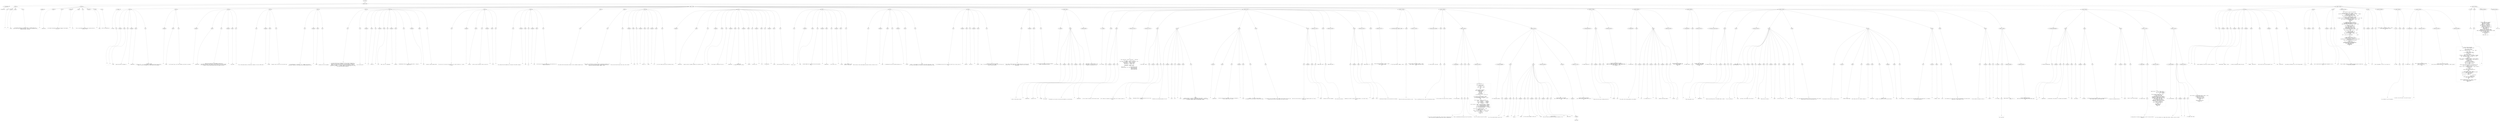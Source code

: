digraph lpegNode {

node [fontname=Helvetica]
edge [style=dashed]

doc_0 [label="doc - 646"]


doc_0 -> { section_1}
{rank=same; section_1}

section_1 [label="section: 1-591"]


// END RANK doc_0

section_1 -> { header_2 prose_3 prose_4 section_5 section_6 section_7}
{rank=same; header_2 prose_3 prose_4 section_5 section_6 section_7}

header_2 [label="1 : Modeselektor"]

prose_3 [label="prose"]

prose_4 [label="prose"]

section_5 [label="section: 12-359"]

section_6 [label="section: 424-513"]

section_7 [label="section: 592-646"]


// END RANK section_1

header_2 -> leaf_8
leaf_8  [color=Gray,shape=rectangle,fontname=Inconsolata,label="* Modeselektor"]
// END RANK header_2

prose_3 -> { raw_9 prespace_10 literal_11 raw_12}
{rank=same; raw_9 prespace_10 literal_11 raw_12}

raw_9 [label="raw"]

prespace_10 [label="prespace"]

literal_11 [label="literal"]

raw_12 [label="raw"]


// END RANK prose_3

raw_9 -> leaf_13
leaf_13  [color=Gray,shape=rectangle,fontname=Inconsolata,label=""]
// END RANK raw_9

prespace_10 -> leaf_14
leaf_14  [color=Gray,shape=rectangle,fontname=Inconsolata,label=""]
// END RANK prespace_10

literal_11 -> leaf_15
leaf_15  [color=Gray,shape=rectangle,fontname=Inconsolata,label="femto"]
// END RANK literal_11

raw_12 -> leaf_16
leaf_16  [color=Gray,shape=rectangle,fontname=Inconsolata,label=" will hold all state for an terminal session, including setup of io,
the main event loop, teardown and exuent.  Soon, we will encapsulate that,
making the library re-entrant.
"]
// END RANK raw_12

prose_4 -> { prespace_17 literal_18 raw_19 prespace_20 literal_21 raw_22 prespace_23 literal_24 raw_25}
{rank=same; prespace_17 literal_18 raw_19 prespace_20 literal_21 raw_22 prespace_23 literal_24 raw_25}

prespace_17 [label="prespace"]

literal_18 [label="literal"]

raw_19 [label="raw"]

prespace_20 [label="prespace"]

literal_21 [label="literal"]

raw_22 [label="raw"]

prespace_23 [label="prespace"]

literal_24 [label="literal"]

raw_25 [label="raw"]


// END RANK prose_4

prespace_17 -> leaf_26
leaf_26  [color=Gray,shape=rectangle,fontname=Inconsolata,label=""]
// END RANK prespace_17

literal_18 -> leaf_27
leaf_27  [color=Gray,shape=rectangle,fontname=Inconsolata,label="modeselektor"]
// END RANK literal_18

raw_19 -> leaf_28
leaf_28  [color=Gray,shape=rectangle,fontname=Inconsolata,label=" is the modal interpreter for the repl language, which becomes
the core of"]
// END RANK raw_19

prespace_20 -> leaf_29
leaf_29  [color=Gray,shape=rectangle,fontname=Inconsolata,label=" "]
// END RANK prespace_20

literal_21 -> leaf_30
leaf_30  [color=Gray,shape=rectangle,fontname=Inconsolata,label="ed"]
// END RANK literal_21

raw_22 -> leaf_31
leaf_31  [color=Gray,shape=rectangle,fontname=Inconsolata,label=".  This is a glorified lookup table with a state switch and
a pointer to the"]
// END RANK raw_22

prespace_23 -> leaf_32
leaf_32  [color=Gray,shape=rectangle,fontname=Inconsolata,label=" "]
// END RANK prespace_23

literal_24 -> leaf_33
leaf_33  [color=Gray,shape=rectangle,fontname=Inconsolata,label="femto"]
// END RANK literal_24

raw_25 -> leaf_34
leaf_34  [color=Gray,shape=rectangle,fontname=Inconsolata,label="cell we're operating on.

"]
// END RANK raw_25

section_5 -> { header_35 prose_36 prose_37 prose_38 prose_39 prose_40 prose_41 prose_42 prose_43 prose_44 prose_45 prose_46 prose_47 prose_48 prose_49 prose_50 prose_51 prose_52 section_53 section_54 section_55 section_56 section_57 section_58 section_59 section_60 section_61}
{rank=same; header_35 prose_36 prose_37 prose_38 prose_39 prose_40 prose_41 prose_42 prose_43 prose_44 prose_45 prose_46 prose_47 prose_48 prose_49 prose_50 prose_51 prose_52 section_53 section_54 section_55 section_56 section_57 section_58 section_59 section_60 section_61}

header_35 [label="2 : Design"]

prose_36 [label="prose"]

prose_37 [label="prose"]

prose_38 [label="prose"]

prose_39 [label="prose"]

prose_40 [label="prose"]

prose_41 [label="prose"]

prose_42 [label="prose"]

prose_43 [label="prose"]

prose_44 [label="prose"]

prose_45 [label="prose"]

prose_46 [label="prose"]

prose_47 [label="prose"]

prose_48 [label="prose"]

prose_49 [label="prose"]

prose_50 [label="prose"]

prose_51 [label="prose"]

prose_52 [label="prose"]

section_53 [label="section: 84-95"]

section_54 [label="section: 96-173"]

section_55 [label="section: 174-184"]

section_56 [label="section: 185-253"]

section_57 [label="section: 277-289"]

section_58 [label="section: 290-304"]

section_59 [label="section: 305-313"]

section_60 [label="section: 314-343"]

section_61 [label="section: 360-403"]


// END RANK section_5

header_35 -> leaf_62
leaf_62  [color=Gray,shape=rectangle,fontname=Inconsolata,label="** Design"]
// END RANK header_35

prose_36 -> { raw_63 prespace_64 literal_65 raw_66 prespace_67 literal_68 raw_69}
{rank=same; raw_63 prespace_64 literal_65 raw_66 prespace_67 literal_68 raw_69}

raw_63 [label="raw"]

prespace_64 [label="prespace"]

literal_65 [label="literal"]

raw_66 [label="raw"]

prespace_67 [label="prespace"]

literal_68 [label="literal"]

raw_69 [label="raw"]


// END RANK prose_36

raw_63 -> leaf_70
leaf_70  [color=Gray,shape=rectangle,fontname=Inconsolata,label="

 "]
// END RANK raw_63

prespace_64 -> leaf_71
leaf_71  [color=Gray,shape=rectangle,fontname=Inconsolata,label=" "]
// END RANK prespace_64

literal_65 -> leaf_72
leaf_72  [color=Gray,shape=rectangle,fontname=Inconsolata,label="femto"]
// END RANK literal_65

raw_66 -> leaf_73
leaf_73  [color=Gray,shape=rectangle,fontname=Inconsolata,label=" passes keystrokes as messages to"]
// END RANK raw_66

prespace_67 -> leaf_74
leaf_74  [color=Gray,shape=rectangle,fontname=Inconsolata,label=" "]
// END RANK prespace_67

literal_68 -> leaf_75
leaf_75  [color=Gray,shape=rectangle,fontname=Inconsolata,label="modeselektor"]
// END RANK literal_68

raw_69 -> leaf_76
leaf_76  [color=Gray,shape=rectangle,fontname=Inconsolata,label=".  It does no writes
to stdout at all.  It is smart enough to categorize and parse various device
reports, but has no knowledge of why those reports were requested.
"]
// END RANK raw_69

prose_37 -> { prespace_77 literal_78 raw_79}
{rank=same; prespace_77 literal_78 raw_79}

prespace_77 [label="prespace"]

literal_78 [label="literal"]

raw_79 [label="raw"]


// END RANK prose_37

prespace_77 -> leaf_80
leaf_80  [color=Gray,shape=rectangle,fontname=Inconsolata,label=""]
// END RANK prespace_77

literal_78 -> leaf_81
leaf_81  [color=Gray,shape=rectangle,fontname=Inconsolata,label="femto"]
// END RANK literal_78

raw_79 -> leaf_82
leaf_82  [color=Gray,shape=rectangle,fontname=Inconsolata,label=" runs the event loop, so all other members are pulled in as modules.
"]
// END RANK raw_79

prose_38 -> { prespace_83 literal_84 raw_85 prespace_86 literal_87 raw_88}
{rank=same; prespace_83 literal_84 raw_85 prespace_86 literal_87 raw_88}

prespace_83 [label="prespace"]

literal_84 [label="literal"]

raw_85 [label="raw"]

prespace_86 [label="prespace"]

literal_87 [label="literal"]

raw_88 [label="raw"]


// END RANK prose_38

prespace_83 -> leaf_89
leaf_89  [color=Gray,shape=rectangle,fontname=Inconsolata,label=""]
// END RANK prespace_83

literal_84 -> leaf_90
leaf_90  [color=Gray,shape=rectangle,fontname=Inconsolata,label="modeselektor"]
// END RANK literal_84

raw_85 -> leaf_91
leaf_91  [color=Gray,shape=rectangle,fontname=Inconsolata,label=" takes care of system-level housekeeping: opening files
and sockets, keeping command history, fuzzy completion, and has its own eval
loop off the main track.  For evaluating lines, it will call a small executor,
so that in a little while we can put the user program in its own"]
// END RANK raw_85

prespace_86 -> leaf_92
leaf_92  [color=Gray,shape=rectangle,fontname=Inconsolata,label=" "]
// END RANK prespace_86

literal_87 -> leaf_93
leaf_93  [color=Gray,shape=rectangle,fontname=Inconsolata,label="LuaL_state"]
// END RANK literal_87

raw_88 -> leaf_94
leaf_94  [color=Gray,shape=rectangle,fontname=Inconsolata,label=".
"]
// END RANK raw_88

prose_39 -> { raw_95 prespace_96 literal_97 raw_98}
{rank=same; raw_95 prespace_96 literal_97 raw_98}

raw_95 [label="raw"]

prespace_96 [label="prespace"]

literal_97 [label="literal"]

raw_98 [label="raw"]


// END RANK prose_39

raw_95 -> leaf_99
leaf_99  [color=Gray,shape=rectangle,fontname=Inconsolata,label="
This is both good practice, and absolutely necessary if we are to REPL other"]
// END RANK raw_95

prespace_96 -> leaf_100
leaf_100  [color=Gray,shape=rectangle,fontname=Inconsolata,label=""]
// END RANK prespace_96

literal_97 -> leaf_101
leaf_101  [color=Gray,shape=rectangle,fontname=Inconsolata,label="bridge"]
// END RANK literal_97

raw_98 -> leaf_102
leaf_102  [color=Gray,shape=rectangle,fontname=Inconsolata,label=" programs, each of which has its own event loop.
"]
// END RANK raw_98

prose_40 -> { raw_103 prespace_104 literal_105 raw_106}
{rank=same; raw_103 prespace_104 literal_105 raw_106}

raw_103 [label="raw"]

prespace_104 [label="prespace"]

literal_105 [label="literal"]

raw_106 [label="raw"]


// END RANK prose_40

raw_103 -> leaf_107
leaf_107  [color=Gray,shape=rectangle,fontname=Inconsolata,label="
The implementation is essentially a VM.  Category and value are
successively looked up in jump tables and the method applied with the"]
// END RANK raw_103

prespace_104 -> leaf_108
leaf_108  [color=Gray,shape=rectangle,fontname=Inconsolata,label=" "]
// END RANK prespace_104

literal_105 -> leaf_109
leaf_109  [color=Gray,shape=rectangle,fontname=Inconsolata,label="modeS"]
// END RANK literal_105

raw_106 -> leaf_110
leaf_110  [color=Gray,shape=rectangle,fontname=Inconsolata,label="
instance as the first argument.
"]
// END RANK raw_106

prose_41 -> { raw_111}
{rank=same; raw_111}

raw_111 [label="raw"]


// END RANK prose_41

raw_111 -> leaf_112
leaf_112  [color=Gray,shape=rectangle,fontname=Inconsolata,label="
The state machine has to represent two sorts of state: the mode we're
operating in, and a buffer of commands.  Our mode engine is modeled after
emacs: rather than have some kind of flag that can be set to \"insert\",
\"navigate\", \"command\", or \"visual\", these will be modeled as swiching the
pointer to jump tables.  If a command needs to know which mode it's in, this
can be done with pointer comparison.
"]
// END RANK raw_111

prose_42 -> { raw_113 prespace_114 literal_115 raw_116 prespace_117 literal_118 raw_119 prespace_120 literal_121 raw_122 prespace_123 literal_124 raw_125}
{rank=same; raw_113 prespace_114 literal_115 raw_116 prespace_117 literal_118 raw_119 prespace_120 literal_121 raw_122 prespace_123 literal_124 raw_125}

raw_113 [label="raw"]

prespace_114 [label="prespace"]

literal_115 [label="literal"]

raw_116 [label="raw"]

prespace_117 [label="prespace"]

literal_118 [label="literal"]

raw_119 [label="raw"]

prespace_120 [label="prespace"]

literal_121 [label="literal"]

raw_122 [label="raw"]

prespace_123 [label="prespace"]

literal_124 [label="literal"]

raw_125 [label="raw"]


// END RANK prose_42

raw_113 -> leaf_126
leaf_126  [color=Gray,shape=rectangle,fontname=Inconsolata,label="
We're starting with"]
// END RANK raw_113

prespace_114 -> leaf_127
leaf_127  [color=Gray,shape=rectangle,fontname=Inconsolata,label=" "]
// END RANK prespace_114

literal_115 -> leaf_128
leaf_128  [color=Gray,shape=rectangle,fontname=Inconsolata,label="vi"]
// END RANK literal_115

raw_116 -> leaf_129
leaf_129  [color=Gray,shape=rectangle,fontname=Inconsolata,label=" mode and"]
// END RANK raw_116

prespace_117 -> leaf_130
leaf_130  [color=Gray,shape=rectangle,fontname=Inconsolata,label=" "]
// END RANK prespace_117

literal_118 -> leaf_131
leaf_131  [color=Gray,shape=rectangle,fontname=Inconsolata,label="nerf"]
// END RANK literal_118

raw_119 -> leaf_132
leaf_132  [color=Gray,shape=rectangle,fontname=Inconsolata,label=" mode, which is a lightweight"]
// END RANK raw_119

prespace_120 -> leaf_133
leaf_133  [color=Gray,shape=rectangle,fontname=Inconsolata,label=""]
// END RANK prespace_120

literal_121 -> leaf_134
leaf_134  [color=Gray,shape=rectangle,fontname=Inconsolata,label="readline"]
// END RANK literal_121

raw_122 -> leaf_135
leaf_135  [color=Gray,shape=rectangle,fontname=Inconsolata,label=" implementation that won't use the command buffer.  Issuing a
command like"]
// END RANK raw_122

prespace_123 -> leaf_136
leaf_136  [color=Gray,shape=rectangle,fontname=Inconsolata,label=" "]
// END RANK prespace_123

literal_124 -> leaf_137
leaf_137  [color=Gray,shape=rectangle,fontname=Inconsolata,label="d3w"]
// END RANK literal_124

raw_125 -> leaf_138
leaf_138  [color=Gray,shape=rectangle,fontname=Inconsolata,label=" requires a simple command buffer.
"]
// END RANK raw_125

prose_43 -> { raw_139 prespace_140 literal_141 raw_142 prespace_143 literal_144 raw_145}
{rank=same; raw_139 prespace_140 literal_141 raw_142 prespace_143 literal_144 raw_145}

raw_139 [label="raw"]

prespace_140 [label="prespace"]

literal_141 [label="literal"]

raw_142 [label="raw"]

prespace_143 [label="prespace"]

literal_144 [label="literal"]

raw_145 [label="raw"]


// END RANK prose_43

raw_139 -> leaf_146
leaf_146  [color=Gray,shape=rectangle,fontname=Inconsolata,label="
The syntax can't be tied to the semantics in any tighly-coupled way. I intend
to support"]
// END RANK raw_139

prespace_140 -> leaf_147
leaf_147  [color=Gray,shape=rectangle,fontname=Inconsolata,label=" "]
// END RANK prespace_140

literal_141 -> leaf_148
leaf_148  [color=Gray,shape=rectangle,fontname=Inconsolata,label="kakoune"]
// END RANK literal_141

raw_142 -> leaf_149
leaf_149  [color=Gray,shape=rectangle,fontname=Inconsolata,label=" syntax as soon as possible; there you would say"]
// END RANK raw_142

prespace_143 -> leaf_150
leaf_150  [color=Gray,shape=rectangle,fontname=Inconsolata,label=" "]
// END RANK prespace_143

literal_144 -> leaf_151
leaf_151  [color=Gray,shape=rectangle,fontname=Inconsolata,label="w3d"]
// END RANK literal_144

raw_145 -> leaf_152
leaf_152  [color=Gray,shape=rectangle,fontname=Inconsolata,label=".
"]
// END RANK raw_145

prose_44 -> { raw_153 prespace_154 literal_155 raw_156 prespace_157 literal_158 raw_159}
{rank=same; raw_153 prespace_154 literal_155 raw_156 prespace_157 literal_158 raw_159}

raw_153 [label="raw"]

prespace_154 [label="prespace"]

literal_155 [label="literal"]

raw_156 [label="raw"]

prespace_157 [label="prespace"]

literal_158 [label="literal"]

raw_159 [label="raw"]


// END RANK prose_44

raw_153 -> leaf_160
leaf_160  [color=Gray,shape=rectangle,fontname=Inconsolata,label="
This implies that the commands can't be aware of the buffer; because"]
// END RANK raw_153

prespace_154 -> leaf_161
leaf_161  [color=Gray,shape=rectangle,fontname=Inconsolata,label=" "]
// END RANK prespace_154

literal_155 -> leaf_162
leaf_162  [color=Gray,shape=rectangle,fontname=Inconsolata,label="d3w"]
// END RANK literal_155

raw_156 -> leaf_163
leaf_163  [color=Gray,shape=rectangle,fontname=Inconsolata,label="
and"]
// END RANK raw_156

prespace_157 -> leaf_164
leaf_164  [color=Gray,shape=rectangle,fontname=Inconsolata,label=" "]
// END RANK prespace_157

literal_158 -> leaf_165
leaf_165  [color=Gray,shape=rectangle,fontname=Inconsolata,label="w3d"]
// END RANK literal_158

raw_159 -> leaf_166
leaf_166  [color=Gray,shape=rectangle,fontname=Inconsolata,label=" are two ways of saying the same thing, they should end in an
identical method call.
"]
// END RANK raw_159

prose_45 -> { raw_167}
{rank=same; raw_167}

raw_167 [label="raw"]


// END RANK prose_45

raw_167 -> leaf_168
leaf_168  [color=Gray,shape=rectangle,fontname=Inconsolata,label="
This means when the time comes we handle it with a secondary dispatch layer.
"]
// END RANK raw_167

prose_46 -> { raw_169}
{rank=same; raw_169}

raw_169 [label="raw"]


// END RANK prose_46

raw_169 -> leaf_170
leaf_170  [color=Gray,shape=rectangle,fontname=Inconsolata,label="
There really are effectively arbitrary levels of indirection possible in an
editor.  This is why we must be absolutely consistent about everything
receiving the same tuple (modeS, category, value).
"]
// END RANK raw_169

prose_47 -> { raw_171 prespace_172 literal_173 raw_174 prespace_175 literal_176 raw_177 prespace_178 literal_179 raw_180}
{rank=same; raw_171 prespace_172 literal_173 raw_174 prespace_175 literal_176 raw_177 prespace_178 literal_179 raw_180}

raw_171 [label="raw"]

prespace_172 [label="prespace"]

literal_173 [label="literal"]

raw_174 [label="raw"]

prespace_175 [label="prespace"]

literal_176 [label="literal"]

raw_177 [label="raw"]

prespace_178 [label="prespace"]

literal_179 [label="literal"]

raw_180 [label="raw"]


// END RANK prose_47

raw_171 -> leaf_181
leaf_181  [color=Gray,shape=rectangle,fontname=Inconsolata,label="
They must also have the same return type, with is either"]
// END RANK raw_171

prespace_172 -> leaf_182
leaf_182  [color=Gray,shape=rectangle,fontname=Inconsolata,label=" "]
// END RANK prespace_172

literal_173 -> leaf_183
leaf_183  [color=Gray,shape=rectangle,fontname=Inconsolata,label="true"]
// END RANK literal_173

raw_174 -> leaf_184
leaf_184  [color=Gray,shape=rectangle,fontname=Inconsolata,label=" or"]
// END RANK raw_174

prespace_175 -> leaf_185
leaf_185  [color=Gray,shape=rectangle,fontname=Inconsolata,label=""]
// END RANK prespace_175

literal_176 -> leaf_186
leaf_186  [color=Gray,shape=rectangle,fontname=Inconsolata,label="false, err"]
// END RANK literal_176

raw_177 -> leaf_187
leaf_187  [color=Gray,shape=rectangle,fontname=Inconsolata,label="  where"]
// END RANK raw_177

prespace_178 -> leaf_188
leaf_188  [color=Gray,shape=rectangle,fontname=Inconsolata,label=" "]
// END RANK prespace_178

literal_179 -> leaf_189
leaf_189  [color=Gray,shape=rectangle,fontname=Inconsolata,label="err"]
// END RANK literal_179

raw_180 -> leaf_190
leaf_190  [color=Gray,shape=rectangle,fontname=Inconsolata,label=" is an error object which may be a primitive string.
"]
// END RANK raw_180

prose_48 -> { prespace_191 literal_192 raw_193 prespace_194 literal_195 raw_196 prespace_197 literal_198 raw_199 prespace_200 literal_201 raw_202 prespace_203 literal_204 raw_205 prespace_206 literal_207 raw_208}
{rank=same; prespace_191 literal_192 raw_193 prespace_194 literal_195 raw_196 prespace_197 literal_198 raw_199 prespace_200 literal_201 raw_202 prespace_203 literal_204 raw_205 prespace_206 literal_207 raw_208}

prespace_191 [label="prespace"]

literal_192 [label="literal"]

raw_193 [label="raw"]

prespace_194 [label="prespace"]

literal_195 [label="literal"]

raw_196 [label="raw"]

prespace_197 [label="prespace"]

literal_198 [label="literal"]

raw_199 [label="raw"]

prespace_200 [label="prespace"]

literal_201 [label="literal"]

raw_202 [label="raw"]

prespace_203 [label="prespace"]

literal_204 [label="literal"]

raw_205 [label="raw"]

prespace_206 [label="prespace"]

literal_207 [label="literal"]

raw_208 [label="raw"]


// END RANK prose_48

prespace_191 -> leaf_209
leaf_209  [color=Gray,shape=rectangle,fontname=Inconsolata,label=""]
// END RANK prespace_191

literal_192 -> leaf_210
leaf_210  [color=Gray,shape=rectangle,fontname=Inconsolata,label="modeselektor"]
// END RANK literal_192

raw_193 -> leaf_211
leaf_211  [color=Gray,shape=rectangle,fontname=Inconsolata,label=" passes any edit or movement commands to an internally-owned"]
// END RANK raw_193

prespace_194 -> leaf_212
leaf_212  [color=Gray,shape=rectangle,fontname=Inconsolata,label=""]
// END RANK prespace_194

literal_195 -> leaf_213
leaf_213  [color=Gray,shape=rectangle,fontname=Inconsolata,label="txtbuf"]
// END RANK literal_195

raw_196 -> leaf_214
leaf_214  [color=Gray,shape=rectangle,fontname=Inconsolata,label=", which keeps all modeling of the line. "]
// END RANK raw_196

prespace_197 -> leaf_215
leaf_215  [color=Gray,shape=rectangle,fontname=Inconsolata,label=" "]
// END RANK prespace_197

literal_198 -> leaf_216
leaf_216  [color=Gray,shape=rectangle,fontname=Inconsolata,label="modeselektor"]
// END RANK literal_198

raw_199 -> leaf_217
leaf_217  [color=Gray,shape=rectangle,fontname=Inconsolata,label=" decides when
to repaint the screen, calling"]
// END RANK raw_199

prespace_200 -> leaf_218
leaf_218  [color=Gray,shape=rectangle,fontname=Inconsolata,label=" "]
// END RANK prespace_200

literal_201 -> leaf_219
leaf_219  [color=Gray,shape=rectangle,fontname=Inconsolata,label="rainbuf"]
// END RANK literal_201

raw_202 -> leaf_220
leaf_220  [color=Gray,shape=rectangle,fontname=Inconsolata,label=" (currently just"]
// END RANK raw_202

prespace_203 -> leaf_221
leaf_221  [color=Gray,shape=rectangle,fontname=Inconsolata,label=" "]
// END RANK prespace_203

literal_204 -> leaf_222
leaf_222  [color=Gray,shape=rectangle,fontname=Inconsolata,label="lex"]
// END RANK literal_204

raw_205 -> leaf_223
leaf_223  [color=Gray,shape=rectangle,fontname=Inconsolata,label=") with a region
of"]
// END RANK raw_205

prespace_206 -> leaf_224
leaf_224  [color=Gray,shape=rectangle,fontname=Inconsolata,label=" "]
// END RANK prespace_206

literal_207 -> leaf_225
leaf_225  [color=Gray,shape=rectangle,fontname=Inconsolata,label="txtbuf"]
// END RANK literal_207

raw_208 -> leaf_226
leaf_226  [color=Gray,shape=rectangle,fontname=Inconsolata,label=" and instructions as to how to paint it.
"]
// END RANK raw_208

prose_49 -> { raw_227 prespace_228 literal_229 raw_230 prespace_231 literal_232 raw_233 prespace_234 literal_235 raw_236}
{rank=same; raw_227 prespace_228 literal_229 raw_230 prespace_231 literal_232 raw_233 prespace_234 literal_235 raw_236}

raw_227 [label="raw"]

prespace_228 [label="prespace"]

literal_229 [label="literal"]

raw_230 [label="raw"]

prespace_231 [label="prespace"]

literal_232 [label="literal"]

raw_233 [label="raw"]

prespace_234 [label="prespace"]

literal_235 [label="literal"]

raw_236 [label="raw"]


// END RANK prose_49

raw_227 -> leaf_237
leaf_237  [color=Gray,shape=rectangle,fontname=Inconsolata,label="
There is one"]
// END RANK raw_227

prespace_228 -> leaf_238
leaf_238  [color=Gray,shape=rectangle,fontname=Inconsolata,label=" "]
// END RANK prespace_228

literal_229 -> leaf_239
leaf_239  [color=Gray,shape=rectangle,fontname=Inconsolata,label="deck"]
// END RANK literal_229

raw_230 -> leaf_240
leaf_240  [color=Gray,shape=rectangle,fontname=Inconsolata,label=" instance member per screen, which tiles the available
space. "]
// END RANK raw_230

prespace_231 -> leaf_241
leaf_241  [color=Gray,shape=rectangle,fontname=Inconsolata,label=" "]
// END RANK prespace_231

literal_232 -> leaf_242
leaf_242  [color=Gray,shape=rectangle,fontname=Inconsolata,label="modeselektor"]
// END RANK literal_232

raw_233 -> leaf_243
leaf_243  [color=Gray,shape=rectangle,fontname=Inconsolata,label=" is the writer, and"]
// END RANK raw_233

prespace_234 -> leaf_244
leaf_244  [color=Gray,shape=rectangle,fontname=Inconsolata,label=" "]
// END RANK prespace_234

literal_235 -> leaf_245
leaf_245  [color=Gray,shape=rectangle,fontname=Inconsolata,label="rainbuf"]
// END RANK literal_235

raw_236 -> leaf_246
leaf_246  [color=Gray,shape=rectangle,fontname=Inconsolata,label=" holds a pointer to the
table for read access.
"]
// END RANK raw_236

prose_50 -> { raw_247 prespace_248 literal_249 raw_250 prespace_251 literal_252 raw_253}
{rank=same; raw_247 prespace_248 literal_249 raw_250 prespace_251 literal_252 raw_253}

raw_247 [label="raw"]

prespace_248 [label="prespace"]

literal_249 [label="literal"]

raw_250 [label="raw"]

prespace_251 [label="prespace"]

literal_252 [label="literal"]

raw_253 [label="raw"]


// END RANK prose_50

raw_247 -> leaf_254
leaf_254  [color=Gray,shape=rectangle,fontname=Inconsolata,label="
When we have our fancy parse engine and quipu structure, txtbuf will call"]
// END RANK raw_247

prespace_248 -> leaf_255
leaf_255  [color=Gray,shape=rectangle,fontname=Inconsolata,label=""]
// END RANK prespace_248

literal_249 -> leaf_256
leaf_256  [color=Gray,shape=rectangle,fontname=Inconsolata,label="comb"]
// END RANK literal_249

raw_250 -> leaf_257
leaf_257  [color=Gray,shape=rectangle,fontname=Inconsolata,label=" to redecorate the syntax tree before passing it to"]
// END RANK raw_250

prespace_251 -> leaf_258
leaf_258  [color=Gray,shape=rectangle,fontname=Inconsolata,label=" "]
// END RANK prespace_251

literal_252 -> leaf_259
leaf_259  [color=Gray,shape=rectangle,fontname=Inconsolata,label="rainbuf"]
// END RANK literal_252

raw_253 -> leaf_260
leaf_260  [color=Gray,shape=rectangle,fontname=Inconsolata,label=" for
markup.  At the moment I'm just going to write some crude lexers, which
will be more than enough for Clu and Lua, which have straightforward syntax.
"]
// END RANK raw_253

prose_51 -> { raw_261 prespace_262 literal_263 raw_264 prespace_265 literal_266 raw_267}
{rank=same; raw_261 prespace_262 literal_263 raw_264 prespace_265 literal_266 raw_267}

raw_261 [label="raw"]

prespace_262 [label="prespace"]

literal_263 [label="literal"]

raw_264 [label="raw"]

prespace_265 [label="prespace"]

literal_266 [label="literal"]

raw_267 [label="raw"]


// END RANK prose_51

raw_261 -> leaf_268
leaf_268  [color=Gray,shape=rectangle,fontname=Inconsolata,label="
An intermediate step could just squeeze the txtbuf into a string, parse it
with"]
// END RANK raw_261

prespace_262 -> leaf_269
leaf_269  [color=Gray,shape=rectangle,fontname=Inconsolata,label=" "]
// END RANK prespace_262

literal_263 -> leaf_270
leaf_270  [color=Gray,shape=rectangle,fontname=Inconsolata,label="espalier"]
// END RANK literal_263

raw_264 -> leaf_271
leaf_271  [color=Gray,shape=rectangle,fontname=Inconsolata,label=" and emit a"]
// END RANK raw_264

prespace_265 -> leaf_272
leaf_272  [color=Gray,shape=rectangle,fontname=Inconsolata,label=" "]
// END RANK prespace_265

literal_266 -> leaf_273
leaf_273  [color=Gray,shape=rectangle,fontname=Inconsolata,label="rainbuf"]
// END RANK literal_266

raw_267 -> leaf_274
leaf_274  [color=Gray,shape=rectangle,fontname=Inconsolata,label=" through the usual recursive method
lookup.  The problem isn't speed, not for a REPL, it's not having error
recovery parsing available.
"]
// END RANK raw_267

prose_52 -> { raw_275 prespace_276 literal_277 raw_278}
{rank=same; raw_275 prespace_276 literal_277 raw_278}

raw_275 [label="raw"]

prespace_276 [label="prespace"]

literal_277 [label="literal"]

raw_278 [label="raw"]


// END RANK prose_52

raw_275 -> leaf_279
leaf_279  [color=Gray,shape=rectangle,fontname=Inconsolata,label="
I will likely content myself with a grammar that kicks in when the user
presses return.  I'll want that to perform rewrites (such as removing
outer-level"]
// END RANK raw_275

prespace_276 -> leaf_280
leaf_280  [color=Gray,shape=rectangle,fontname=Inconsolata,label=" "]
// END RANK prespace_276

literal_277 -> leaf_281
leaf_281  [color=Gray,shape=rectangle,fontname=Inconsolata,label="local"]
// END RANK literal_277

raw_278 -> leaf_282
leaf_282  [color=Gray,shape=rectangle,fontname=Inconsolata,label="s to facilicate copy-pasting) and keep the readline
grammar from becoming too ad-hoc.

"]
// END RANK raw_278

section_53 -> { header_283 prose_284 codeblock_285}
{rank=same; header_283 prose_284 codeblock_285}

header_283 [label="4 : asserts"]

prose_284 [label="prose"]

codeblock_285 [label="code block 89-93"]


// END RANK section_53

header_283 -> leaf_286
leaf_286  [color=Gray,shape=rectangle,fontname=Inconsolata,label="**** asserts"]
// END RANK header_283

prose_284 -> { raw_287 prespace_288 literal_289 raw_290 prespace_291 literal_292 raw_293}
{rank=same; raw_287 prespace_288 literal_289 raw_290 prespace_291 literal_292 raw_293}

raw_287 [label="raw"]

prespace_288 [label="prespace"]

literal_289 [label="literal"]

raw_290 [label="raw"]

prespace_291 [label="prespace"]

literal_292 [label="literal"]

raw_293 [label="raw"]


// END RANK prose_284

raw_287 -> leaf_294
leaf_294  [color=Gray,shape=rectangle,fontname=Inconsolata,label="

  There is little sense running"]
// END RANK raw_287

prespace_288 -> leaf_295
leaf_295  [color=Gray,shape=rectangle,fontname=Inconsolata,label=" "]
// END RANK prespace_288

literal_289 -> leaf_296
leaf_296  [color=Gray,shape=rectangle,fontname=Inconsolata,label="modeselektor"]
// END RANK literal_289

raw_290 -> leaf_297
leaf_297  [color=Gray,shape=rectangle,fontname=Inconsolata,label=" outside of the"]
// END RANK raw_290

prespace_291 -> leaf_298
leaf_298  [color=Gray,shape=rectangle,fontname=Inconsolata,label=" "]
// END RANK prespace_291

literal_292 -> leaf_299
leaf_299  [color=Gray,shape=rectangle,fontname=Inconsolata,label="bridge"]
// END RANK literal_292

raw_293 -> leaf_300
leaf_300  [color=Gray,shape=rectangle,fontname=Inconsolata,label="
environment.
"]
// END RANK raw_293

codeblock_285 -> leaf_301
leaf_301  [color=Gray,shape=rectangle,fontname=Inconsolata,label="assert(meta, \"must have meta in _G\")
assert(write, \"must have write in _G\")
assert(ts, \"must have ts in _G\")"]
// END RANK codeblock_285

section_54 -> { header_302 prose_303 prose_304 codeblock_305 codeblock_306 prose_307 prose_308 prose_309 prose_310 prose_311 codeblock_312 prose_313 codeblock_314 prose_315 codeblock_316 prose_317 codeblock_318}
{rank=same; header_302 prose_303 prose_304 codeblock_305 codeblock_306 prose_307 prose_308 prose_309 prose_310 prose_311 codeblock_312 prose_313 codeblock_314 prose_315 codeblock_316 prose_317 codeblock_318}

header_302 [label="4 : includes"]

prose_303 [label="prose"]

prose_304 [label="prose"]

codeblock_305 [label="code block 102-120"]

codeblock_306 [label="code block 122-124"]

prose_307 [label="prose"]

prose_308 [label="prose"]

prose_309 [label="prose"]

prose_310 [label="prose"]

prose_311 [label="prose"]

codeblock_312 [label="code block 147-149"]

prose_313 [label="prose"]

codeblock_314 [label="code block 153-155"]

prose_315 [label="prose"]

codeblock_316 [label="code block 160-162"]

prose_317 [label="prose"]

codeblock_318 [label="code block 167-171"]


// END RANK section_54

header_302 -> leaf_319
leaf_319  [color=Gray,shape=rectangle,fontname=Inconsolata,label="**** includes"]
// END RANK header_302

prose_303 -> { raw_320}
{rank=same; raw_320}

raw_320 [label="raw"]


// END RANK prose_303

raw_320 -> leaf_321
leaf_321  [color=Gray,shape=rectangle,fontname=Inconsolata,label="

The easiest way to go mad in concurrent environments is to share memory.
"]
// END RANK raw_320

prose_304 -> { prespace_322 literal_323 raw_324}
{rank=same; prespace_322 literal_323 raw_324}

prespace_322 [label="prespace"]

literal_323 [label="literal"]

raw_324 [label="raw"]


// END RANK prose_304

prespace_322 -> leaf_325
leaf_325  [color=Gray,shape=rectangle,fontname=Inconsolata,label=""]
// END RANK prespace_322

literal_323 -> leaf_326
leaf_326  [color=Gray,shape=rectangle,fontname=Inconsolata,label="modeselektor"]
// END RANK literal_323

raw_324 -> leaf_327
leaf_327  [color=Gray,shape=rectangle,fontname=Inconsolata,label=" will own txtbuf, historian, and the entire screen.
"]
// END RANK raw_324

codeblock_305 -> leaf_328
leaf_328  [color=Gray,shape=rectangle,fontname=Inconsolata,label="local stacktrace = require \"stacktrace\" . stacktrace

local Txtbuf    = require \"txtbuf\"
local Resbuf    = require \"resbuf\" -- Not currently used...
local Rainbuf   = require \"rainbuf\"
local Historian = require \"historian\"
local Lex       = require \"lex\"
local Zoneherd  = require \"zone\"

local Nerf   = require \"nerf\"
local Search = require \"search\"

local concat               = assert(table.concat)
local sub, gsub, rep, find = assert(string.sub),
                             assert(string.gsub),
                             assert(string.rep),
                             assert(string.find)"]
// END RANK codeblock_305

codeblock_306 -> leaf_329
leaf_329  [color=Gray,shape=rectangle,fontname=Inconsolata,label="local ModeS = meta()"]
// END RANK codeblock_306

prose_307 -> { raw_330 prespace_331 literal_332 raw_333}
{rank=same; raw_330 prespace_331 literal_332 raw_333}

raw_330 [label="raw"]

prespace_331 [label="prespace"]

literal_332 [label="literal"]

raw_333 [label="raw"]


// END RANK prose_307

raw_330 -> leaf_334
leaf_334  [color=Gray,shape=rectangle,fontname=Inconsolata,label="
Color schemes are supposed to be one-and-done, and I strongly suspect we
have a"]
// END RANK raw_330

prespace_331 -> leaf_335
leaf_335  [color=Gray,shape=rectangle,fontname=Inconsolata,label=" "]
// END RANK prespace_331

literal_332 -> leaf_336
leaf_336  [color=Gray,shape=rectangle,fontname=Inconsolata,label="__concat"]
// END RANK literal_332

raw_333 -> leaf_337
leaf_337  [color=Gray,shape=rectangle,fontname=Inconsolata,label=" dominated workflow, although I have yet to turn on the
profiler.
"]
// END RANK raw_333

prose_308 -> { raw_338 prespace_339 literal_340 raw_341 prespace_342 literal_343 raw_344}
{rank=same; raw_338 prespace_339 literal_340 raw_341 prespace_342 literal_343 raw_344}

raw_338 [label="raw"]

prespace_339 [label="prespace"]

literal_340 [label="literal"]

raw_341 [label="raw"]

prespace_342 [label="prespace"]

literal_343 [label="literal"]

raw_344 [label="raw"]


// END RANK prose_308

raw_338 -> leaf_345
leaf_345  [color=Gray,shape=rectangle,fontname=Inconsolata,label="
Therefore we use reference equality for the"]
// END RANK raw_338

prespace_339 -> leaf_346
leaf_346  [color=Gray,shape=rectangle,fontname=Inconsolata,label=" "]
// END RANK prespace_339

literal_340 -> leaf_347
leaf_347  [color=Gray,shape=rectangle,fontname=Inconsolata,label="color"]
// END RANK literal_340

raw_341 -> leaf_348
leaf_348  [color=Gray,shape=rectangle,fontname=Inconsolata,label=" and"]
// END RANK raw_341

prespace_342 -> leaf_349
leaf_349  [color=Gray,shape=rectangle,fontname=Inconsolata,label=" "]
// END RANK prespace_342

literal_343 -> leaf_350
leaf_350  [color=Gray,shape=rectangle,fontname=Inconsolata,label="hints"]
// END RANK literal_343

raw_344 -> leaf_351
leaf_351  [color=Gray,shape=rectangle,fontname=Inconsolata,label=" tables.
Switching themes is a matter of repopulating those tables.  I intend to
isolate this within an instance so that multiple terminals can each run their
own theme, through a simple 'fat inheritance' method.
"]
// END RANK raw_344

prose_309 -> { prespace_352 literal_353 raw_354 prespace_355 italic_356 raw_357}
{rank=same; prespace_352 literal_353 raw_354 prespace_355 italic_356 raw_357}

prespace_352 [label="prespace"]

literal_353 [label="literal"]

raw_354 [label="raw"]

prespace_355 [label="prespace"]

italic_356 [label="italic"]

raw_357 [label="raw"]


// END RANK prose_309

prespace_352 -> leaf_358
leaf_358  [color=Gray,shape=rectangle,fontname=Inconsolata,label=""]
// END RANK prespace_352

literal_353 -> leaf_359
leaf_359  [color=Gray,shape=rectangle,fontname=Inconsolata,label="modeselektor"]
// END RANK literal_353

raw_354 -> leaf_360
leaf_360  [color=Gray,shape=rectangle,fontname=Inconsolata,label=" is what you might call hypermodal. Everything is isolated in
its own lookup, that is, we use"]
// END RANK raw_354

prespace_355 -> leaf_361
leaf_361  [color=Gray,shape=rectangle,fontname=Inconsolata,label=" "]
// END RANK prespace_355

italic_356 -> leaf_362
leaf_362  [color=Gray,shape=rectangle,fontname=Inconsolata,label="value"]
// END RANK italic_356

raw_357 -> leaf_363
leaf_363  [color=Gray,shape=rectangle,fontname=Inconsolata,label=" equality.  This lets us pass strings
as messages and use jump tables to resolve most things.
"]
// END RANK raw_357

prose_310 -> { raw_364}
{rank=same; raw_364}

raw_364 [label="raw"]


// END RANK prose_310

raw_364 -> leaf_365
leaf_365  [color=Gray,shape=rectangle,fontname=Inconsolata,label="
It typically runs at the speed of human fingers and can afford to be much less
efficient than it will be, even before the JIT gets involved.
"]
// END RANK raw_364

prose_311 -> { raw_366 prespace_367 literal_368 raw_369}
{rank=same; raw_366 prespace_367 literal_368 raw_369}

raw_366 [label="raw"]

prespace_367 [label="prespace"]

literal_368 [label="literal"]

raw_369 [label="raw"]


// END RANK prose_311

raw_366 -> leaf_370
leaf_370  [color=Gray,shape=rectangle,fontname=Inconsolata,label="
Note also that everything is a method, our dispatch pattern will always
include the"]
// END RANK raw_366

prespace_367 -> leaf_371
leaf_371  [color=Gray,shape=rectangle,fontname=Inconsolata,label=" "]
// END RANK prespace_367

literal_368 -> leaf_372
leaf_372  [color=Gray,shape=rectangle,fontname=Inconsolata,label="modeS"]
// END RANK literal_368

raw_369 -> leaf_373
leaf_373  [color=Gray,shape=rectangle,fontname=Inconsolata,label=" instance as the first argument.
"]
// END RANK raw_369

codeblock_312 -> leaf_374
leaf_374  [color=Gray,shape=rectangle,fontname=Inconsolata,label="ModeS.modes = Nerf"]
// END RANK codeblock_312

prose_313 -> { raw_375}
{rank=same; raw_375}

raw_375 [label="raw"]


// END RANK prose_313

raw_375 -> leaf_376
leaf_376  [color=Gray,shape=rectangle,fontname=Inconsolata,label="
With some semi-constants:
"]
// END RANK raw_375

codeblock_314 -> leaf_377
leaf_377  [color=Gray,shape=rectangle,fontname=Inconsolata,label="ModeS.REPL_LINE = 2"]
// END RANK codeblock_314

prose_315 -> { raw_378 prespace_379 literal_380 raw_381}
{rank=same; raw_378 prespace_379 literal_380 raw_381}

raw_378 [label="raw"]

prespace_379 [label="prespace"]

literal_380 [label="literal"]

raw_381 [label="raw"]


// END RANK prose_315

raw_378 -> leaf_382
leaf_382  [color=Gray,shape=rectangle,fontname=Inconsolata,label="
Sometimes its useful to briefly override handlers, so we check values
against"]
// END RANK raw_378

prespace_379 -> leaf_383
leaf_383  [color=Gray,shape=rectangle,fontname=Inconsolata,label=" "]
// END RANK prespace_379

literal_380 -> leaf_384
leaf_384  [color=Gray,shape=rectangle,fontname=Inconsolata,label="special"]
// END RANK literal_380

raw_381 -> leaf_385
leaf_385  [color=Gray,shape=rectangle,fontname=Inconsolata,label=" first:
"]
// END RANK raw_381

codeblock_316 -> leaf_386
leaf_386  [color=Gray,shape=rectangle,fontname=Inconsolata,label="ModeS.special = {}"]
// END RANK codeblock_316

prose_317 -> { raw_387}
{rank=same; raw_387}

raw_387 [label="raw"]


// END RANK prose_317

raw_387 -> leaf_388
leaf_388  [color=Gray,shape=rectangle,fontname=Inconsolata,label="
A simple pass-through so we can see what we're missing.
"]
// END RANK raw_387

codeblock_318 -> leaf_389
leaf_389  [color=Gray,shape=rectangle,fontname=Inconsolata,label="function ModeS.default(modeS, category, value)
    return write(ts(value))
end"]
// END RANK codeblock_318

section_55 -> { header_390 prose_391 codeblock_392}
{rank=same; header_390 prose_391 codeblock_392}

header_390 [label="3 : self-insert(modeS, category, value)"]

prose_391 [label="prose"]

codeblock_392 [label="code block 178-182"]


// END RANK section_55

header_390 -> leaf_393
leaf_393  [color=Gray,shape=rectangle,fontname=Inconsolata,label="*** self-insert(modeS, category, value)"]
// END RANK header_390

prose_391 -> { raw_394}
{rank=same; raw_394}

raw_394 [label="raw"]


// END RANK prose_391

raw_394 -> leaf_395
leaf_395  [color=Gray,shape=rectangle,fontname=Inconsolata,label="

Inserts the value into the txtbuf at cursor.
"]
// END RANK raw_394

codeblock_392 -> leaf_396
leaf_396  [color=Gray,shape=rectangle,fontname=Inconsolata,label="function ModeS.insert(modeS, category, value)
    local success =  modeS.txtbuf:insert(value)
end"]
// END RANK codeblock_392

section_56 -> { header_397 prose_398 prose_399 section_400 section_401}
{rank=same; header_397 prose_398 prose_399 section_400 section_401}

header_397 [label="3 : status painter (colwrite)"]

prose_398 [label="prose"]

prose_399 [label="prose"]

section_400 [label="section: 192-253"]

section_401 [label="section: 254-276"]


// END RANK section_56

header_397 -> leaf_402
leaf_402  [color=Gray,shape=rectangle,fontname=Inconsolata,label="*** status painter (colwrite)"]
// END RANK header_397

prose_398 -> { raw_403}
{rank=same; raw_403}

raw_403 [label="raw"]


// END RANK prose_398

raw_403 -> leaf_404
leaf_404  [color=Gray,shape=rectangle,fontname=Inconsolata,label="

This is a grab-bag with many traces of the bootstrap process.
"]
// END RANK raw_403

prose_399 -> { raw_405}
{rank=same; raw_405}

raw_405 [label="raw"]


// END RANK prose_399

raw_405 -> leaf_406
leaf_406  [color=Gray,shape=rectangle,fontname=Inconsolata,label="
It also contains the state-of-the-art renderers.

"]
// END RANK raw_405

section_400 -> { header_407 prose_408 prose_409 prose_410 codeblock_411}
{rank=same; header_407 prose_408 prose_409 prose_410 codeblock_411}

header_407 [label="4 : bootstrappers"]

prose_408 [label="prose"]

prose_409 [label="prose"]

prose_410 [label="prose"]

codeblock_411 [label="code block 201-252"]


// END RANK section_400

header_407 -> leaf_412
leaf_412  [color=Gray,shape=rectangle,fontname=Inconsolata,label="**** bootstrappers"]
// END RANK header_407

prose_408 -> { raw_413}
{rank=same; raw_413}

raw_413 [label="raw"]


// END RANK prose_408

raw_413 -> leaf_414
leaf_414  [color=Gray,shape=rectangle,fontname=Inconsolata,label="

A lot of this just paints mouse events, which we aren't using and won't be
able to use until we rigorously keep track of what's printed where.
"]
// END RANK raw_413

prose_409 -> { raw_415}
{rank=same; raw_415}

raw_415 [label="raw"]


// END RANK prose_409

raw_415 -> leaf_416
leaf_416  [color=Gray,shape=rectangle,fontname=Inconsolata,label="
Which is painstaking and annoying, but we'll get there...
"]
// END RANK raw_415

prose_410 -> { raw_417}
{rank=same; raw_417}

raw_417 [label="raw"]


// END RANK prose_410

raw_417 -> leaf_418
leaf_418  [color=Gray,shape=rectangle,fontname=Inconsolata,label="
This will continue to exist for awhile.
"]
// END RANK raw_417

codeblock_411 -> leaf_419
leaf_419  [color=Gray,shape=rectangle,fontname=Inconsolata,label="local STAT_ICON = \"◉ \"

local function tf(bool)
   if bool then
      return ts(\"t\", \"true\")
   else
      return ts(\"f\", \"false\")
   end
end

local function pr_mouse(m)
   return a.magenta(m.button) .. \": \"
      .. a.bright(m.kind) .. \" \"
      .. tf(m.shift) .. \" \"
      .. tf(m.meta) .. \" \"
      .. tf(m.ctrl) .. \" \"
      .. tf(m.moving) .. \" \"
      .. tf(m.scrolling) .. \" \"
      .. a.cyan(m.col) .. \",\" .. a.cyan(m.row)
end

local function mk_paint(fragment, shade)
   return function(category, action)
      return shade(category .. fragment .. action)
   end
end

local act_map = { MOUSE  = pr_mouse,
                  NAV    = mk_paint(\": \", a.italic),
                  CTRL   = mk_paint(\": \", c.field),
                  ALT    = mk_paint(\": \", a.underscore),
                  ASCII  = mk_paint(\": \", c.table),
                  NYI    = mk_paint(\": \", a.red)}

local icon_map = { MOUSE = mk_paint(STAT_ICON, c.userdata),
                   NAV   = mk_paint(STAT_ICON, a.magenta),
                   CTRL  = mk_paint(STAT_ICON, a.blue),
                   ALT   = mk_paint(STAT_ICON, c[\"function\"]),
                   ASCII = mk_paint(STAT_ICON, a.green),
                   NYI   = mk_paint(STAT_ICON .. \"! \", a.red) }

local function _make_icon(category, value)
   local icon = \"\"
   if category == \"MOUSE\" then
      phrase = icon_map[category](\"\", pr_mouse(value))
   else
      phrase = icon_map[category](\"\", ts(value))
   end
   return phrase
end"]
// END RANK codeblock_411

section_401 -> { header_420 prose_421 prose_422 codeblock_423 structure_424 codeblock_425}
{rank=same; header_420 prose_421 prose_422 codeblock_423 structure_424 codeblock_425}

header_420 [label="4 : dimensional getters"]

prose_421 [label="prose"]

prose_422 [label="prose"]

codeblock_423 [label="code block 262-266"]

structure_424 [label="structure"]

codeblock_425 [label="code block 271-275"]


// END RANK section_401

header_420 -> leaf_426
leaf_426  [color=Gray,shape=rectangle,fontname=Inconsolata,label="**** dimensional getters"]
// END RANK header_420

prose_421 -> { raw_427 prespace_428 literal_429 raw_430}
{rank=same; raw_427 prespace_428 literal_429 raw_430}

raw_427 [label="raw"]

prespace_428 [label="prespace"]

literal_429 [label="literal"]

raw_430 [label="raw"]


// END RANK prose_421

raw_427 -> leaf_431
leaf_431  [color=Gray,shape=rectangle,fontname=Inconsolata,label="

Any of this business needs to move to the"]
// END RANK raw_427

prespace_428 -> leaf_432
leaf_432  [color=Gray,shape=rectangle,fontname=Inconsolata,label=" "]
// END RANK prespace_428

literal_429 -> leaf_433
leaf_433  [color=Gray,shape=rectangle,fontname=Inconsolata,label="zoneherd"]
// END RANK literal_429

raw_430 -> leaf_434
leaf_434  [color=Gray,shape=rectangle,fontname=Inconsolata,label=".
"]
// END RANK raw_430

prose_422 -> { raw_435 prespace_436 literal_437 raw_438 prespace_439 literal_440 raw_441 prespace_442 literal_443 raw_444}
{rank=same; raw_435 prespace_436 literal_437 raw_438 prespace_439 literal_440 raw_441 prespace_442 literal_443 raw_444}

raw_435 [label="raw"]

prespace_436 [label="prespace"]

literal_437 [label="literal"]

raw_438 [label="raw"]

prespace_439 [label="prespace"]

literal_440 [label="literal"]

raw_441 [label="raw"]

prespace_442 [label="prespace"]

literal_443 [label="literal"]

raw_444 [label="raw"]


// END RANK prose_422

raw_435 -> leaf_445
leaf_445  [color=Gray,shape=rectangle,fontname=Inconsolata,label="
Ideally,"]
// END RANK raw_435

prespace_436 -> leaf_446
leaf_446  [color=Gray,shape=rectangle,fontname=Inconsolata,label=" "]
// END RANK prespace_436

literal_437 -> leaf_447
leaf_447  [color=Gray,shape=rectangle,fontname=Inconsolata,label="modeS"]
// END RANK literal_437

raw_438 -> leaf_448
leaf_448  [color=Gray,shape=rectangle,fontname=Inconsolata,label=" will hold values needed to reflow the"]
// END RANK raw_438

prespace_439 -> leaf_449
leaf_449  [color=Gray,shape=rectangle,fontname=Inconsolata,label=" "]
// END RANK prespace_439

literal_440 -> leaf_450
leaf_450  [color=Gray,shape=rectangle,fontname=Inconsolata,label="zones"]
// END RANK literal_440

raw_441 -> leaf_451
leaf_451  [color=Gray,shape=rectangle,fontname=Inconsolata,label=" and everything
else will be both calculated and accessed (internally) from"]
// END RANK raw_441

prespace_442 -> leaf_452
leaf_452  [color=Gray,shape=rectangle,fontname=Inconsolata,label=" "]
// END RANK prespace_442

literal_443 -> leaf_453
leaf_453  [color=Gray,shape=rectangle,fontname=Inconsolata,label="modeS.zones"]
// END RANK literal_443

raw_444 -> leaf_454
leaf_454  [color=Gray,shape=rectangle,fontname=Inconsolata,label=".
"]
// END RANK raw_444

codeblock_423 -> leaf_455
leaf_455  [color=Gray,shape=rectangle,fontname=Inconsolata,label="function ModeS.cur_col(modeS)
   return modeS.txtbuf.cursor + modeS.l_margin - 1
end"]
// END RANK codeblock_423

structure_424 -> { hashline_456}
{rank=same; hashline_456}

hashline_456 [label="hashline"]


// END RANK structure_424

hashline_456 -> { hashtag_457}
{rank=same; hashtag_457}

hashtag_457 [label="hashtag"]


// END RANK hashline_456

hashtag_457 -> leaf_458
leaf_458  [color=Gray,shape=rectangle,fontname=Inconsolata,label="deprecated"]
// END RANK hashtag_457

codeblock_425 -> leaf_459
leaf_459  [color=Gray,shape=rectangle,fontname=Inconsolata,label="function ModeS.replLine(modeS)
   return modeS.repl_top + #modeS.txtbuf.lines - 1
end"]
// END RANK codeblock_425

section_57 -> { header_460 prose_461 codeblock_462}
{rank=same; header_460 prose_461 codeblock_462}

header_460 [label="3 : ModeS:placeCursor()"]

prose_461 [label="prose"]

codeblock_462 [label="code block 281-287"]


// END RANK section_57

header_460 -> leaf_463
leaf_463  [color=Gray,shape=rectangle,fontname=Inconsolata,label="*** ModeS:placeCursor()"]
// END RANK header_460

prose_461 -> { raw_464 prespace_465 literal_466 raw_467}
{rank=same; raw_464 prespace_465 literal_466 raw_467}

raw_464 [label="raw"]

prespace_465 [label="prespace"]

literal_466 [label="literal"]

raw_467 [label="raw"]


// END RANK prose_461

raw_464 -> leaf_468
leaf_468  [color=Gray,shape=rectangle,fontname=Inconsolata,label="

Places the cursor where it belongs within the"]
// END RANK raw_464

prespace_465 -> leaf_469
leaf_469  [color=Gray,shape=rectangle,fontname=Inconsolata,label=" "]
// END RANK prespace_465

literal_466 -> leaf_470
leaf_470  [color=Gray,shape=rectangle,fontname=Inconsolata,label="command"]
// END RANK literal_466

raw_467 -> leaf_471
leaf_471  [color=Gray,shape=rectangle,fontname=Inconsolata,label=" zone.
"]
// END RANK raw_467

codeblock_462 -> leaf_472
leaf_472  [color=Gray,shape=rectangle,fontname=Inconsolata,label="function ModeS.placeCursor(modeS)
   local col = modeS.zones.command.tc + modeS.txtbuf.cursor - 1
   local row = modeS.zones.command.tr + modeS.txtbuf.cur_row - 1
   write(a.colrow(col, row))
end"]
// END RANK codeblock_462

section_58 -> { header_473 prose_474 prose_475 codeblock_476}
{rank=same; header_473 prose_474 prose_475 codeblock_476}

header_473 [label="3 : ModeS:paint()"]

prose_474 [label="prose"]

prose_475 [label="prose"]

codeblock_476 [label="code block 297-302"]


// END RANK section_58

header_473 -> leaf_477
leaf_477  [color=Gray,shape=rectangle,fontname=Inconsolata,label="*** ModeS:paint()"]
// END RANK header_473

prose_474 -> { raw_478}
{rank=same; raw_478}

raw_478 [label="raw"]


// END RANK prose_474

raw_478 -> leaf_479
leaf_479  [color=Gray,shape=rectangle,fontname=Inconsolata,label="

This simply calls the same method on the zoneherd.
"]
// END RANK raw_478

prose_475 -> { prespace_480 literal_481 raw_482 prespace_483 literal_484 raw_485 prespace_486 literal_487 raw_488}
{rank=same; prespace_480 literal_481 raw_482 prespace_483 literal_484 raw_485 prespace_486 literal_487 raw_488}

prespace_480 [label="prespace"]

literal_481 [label="literal"]

raw_482 [label="raw"]

prespace_483 [label="prespace"]

literal_484 [label="literal"]

raw_485 [label="raw"]

prespace_486 [label="prespace"]

literal_487 [label="literal"]

raw_488 [label="raw"]


// END RANK prose_475

prespace_480 -> leaf_489
leaf_489  [color=Gray,shape=rectangle,fontname=Inconsolata,label=""]
// END RANK prespace_480

literal_481 -> leaf_490
leaf_490  [color=Gray,shape=rectangle,fontname=Inconsolata,label="all"]
// END RANK literal_481

raw_482 -> leaf_491
leaf_491  [color=Gray,shape=rectangle,fontname=Inconsolata,label=" is a boolean which, if"]
// END RANK raw_482

prespace_483 -> leaf_492
leaf_492  [color=Gray,shape=rectangle,fontname=Inconsolata,label=" "]
// END RANK prespace_483

literal_484 -> leaf_493
leaf_493  [color=Gray,shape=rectangle,fontname=Inconsolata,label="true"]
// END RANK literal_484

raw_485 -> leaf_494
leaf_494  [color=Gray,shape=rectangle,fontname=Inconsolata,label=", repaints everything whether"]
// END RANK raw_485

prespace_486 -> leaf_495
leaf_495  [color=Gray,shape=rectangle,fontname=Inconsolata,label=" "]
// END RANK prespace_486

literal_487 -> leaf_496
leaf_496  [color=Gray,shape=rectangle,fontname=Inconsolata,label=".touched"]
// END RANK literal_487

raw_488 -> leaf_497
leaf_497  [color=Gray,shape=rectangle,fontname=Inconsolata,label="
or no.
"]
// END RANK raw_488

codeblock_476 -> leaf_498
leaf_498  [color=Gray,shape=rectangle,fontname=Inconsolata,label="function ModeS.paint(modeS, all)
   modeS.zones:paint(modeS, all)
   return modeS
end"]
// END RANK codeblock_476

section_59 -> { header_499 prose_500 codeblock_501}
{rank=same; header_499 prose_500 codeblock_501}

header_499 [label="3 : ModeS:reflow()"]

prose_500 [label="prose"]

codeblock_501 [label="code block 307-312"]


// END RANK section_59

header_499 -> leaf_502
leaf_502  [color=Gray,shape=rectangle,fontname=Inconsolata,label="*** ModeS:reflow()"]
// END RANK header_499

prose_500 -> { raw_503}
{rank=same; raw_503}

raw_503 [label="raw"]


// END RANK prose_500

raw_503 -> leaf_504
leaf_504  [color=Gray,shape=rectangle,fontname=Inconsolata,label="
"]
// END RANK raw_503

codeblock_501 -> leaf_505
leaf_505  [color=Gray,shape=rectangle,fontname=Inconsolata,label="function ModeS.reflow(modeS)
   modeS.zones:reflow(modeS)
   modeS:paint(true)
end"]
// END RANK codeblock_501

section_60 -> { header_506 prose_507 prose_508 codeblock_509 prose_510 prose_511 prose_512 prose_513 prose_514 prose_515 section_516}
{rank=same; header_506 prose_507 prose_508 codeblock_509 prose_510 prose_511 prose_512 prose_513 prose_514 prose_515 section_516}

header_506 [label="3 : Prompts and modes / raga"]

prose_507 [label="prose"]

prose_508 [label="prose"]

codeblock_509 [label="code block 320-323"]

prose_510 [label="prose"]

prose_511 [label="prose"]

prose_512 [label="prose"]

prose_513 [label="prose"]

prose_514 [label="prose"]

prose_515 [label="prose"]

section_516 [label="section: 344-359"]


// END RANK section_60

header_506 -> leaf_517
leaf_517  [color=Gray,shape=rectangle,fontname=Inconsolata,label="*** Prompts and modes / raga"]
// END RANK header_506

prose_507 -> { raw_518 prespace_519 literal_520 raw_521}
{rank=same; raw_518 prespace_519 literal_520 raw_521}

raw_518 [label="raw"]

prespace_519 [label="prespace"]

literal_520 [label="literal"]

raw_521 [label="raw"]


// END RANK prose_507

raw_518 -> leaf_522
leaf_522  [color=Gray,shape=rectangle,fontname=Inconsolata,label="

Time to add modes to the"]
// END RANK raw_518

prespace_519 -> leaf_523
leaf_523  [color=Gray,shape=rectangle,fontname=Inconsolata,label=" "]
// END RANK prespace_519

literal_520 -> leaf_524
leaf_524  [color=Gray,shape=rectangle,fontname=Inconsolata,label="modeselektor"]
// END RANK literal_520

raw_521 -> leaf_525
leaf_525  [color=Gray,shape=rectangle,fontname=Inconsolata,label="!
"]
// END RANK raw_521

prose_508 -> { raw_526}
{rank=same; raw_526}

raw_526 [label="raw"]


// END RANK prose_508

raw_526 -> leaf_527
leaf_527  [color=Gray,shape=rectangle,fontname=Inconsolata,label="
Right now everything works on the default mode, \"insert\":
"]
// END RANK raw_526

codeblock_509 -> leaf_528
leaf_528  [color=Gray,shape=rectangle,fontname=Inconsolata,label="ModeS.raga = \"nerf\"
ModeS.raga_default = \"nerf\""]
// END RANK codeblock_509

prose_510 -> { raw_529 prespace_530 literal_531 raw_532 prespace_533 literal_534 raw_535 prespace_536 literal_537 raw_538 prespace_539 literal_540 raw_541}
{rank=same; raw_529 prespace_530 literal_531 raw_532 prespace_533 literal_534 raw_535 prespace_536 literal_537 raw_538 prespace_539 literal_540 raw_541}

raw_529 [label="raw"]

prespace_530 [label="prespace"]

literal_531 [label="literal"]

raw_532 [label="raw"]

prespace_533 [label="prespace"]

literal_534 [label="literal"]

raw_535 [label="raw"]

prespace_536 [label="prespace"]

literal_537 [label="literal"]

raw_538 [label="raw"]

prespace_539 [label="prespace"]

literal_540 [label="literal"]

raw_541 [label="raw"]


// END RANK prose_510

raw_529 -> leaf_542
leaf_542  [color=Gray,shape=rectangle,fontname=Inconsolata,label="
Yes, I'm calling it"]
// END RANK raw_529

prespace_530 -> leaf_543
leaf_543  [color=Gray,shape=rectangle,fontname=Inconsolata,label=" "]
// END RANK prespace_530

literal_531 -> leaf_544
leaf_544  [color=Gray,shape=rectangle,fontname=Inconsolata,label="raga"]
// END RANK literal_531

raw_532 -> leaf_545
leaf_545  [color=Gray,shape=rectangle,fontname=Inconsolata,label=" and that's a bit precious, but we have a"]
// END RANK raw_532

prespace_533 -> leaf_546
leaf_546  [color=Gray,shape=rectangle,fontname=Inconsolata,label=" "]
// END RANK prespace_533

literal_534 -> leaf_547
leaf_547  [color=Gray,shape=rectangle,fontname=Inconsolata,label="modes"]
// END RANK literal_534

raw_535 -> leaf_548
leaf_548  [color=Gray,shape=rectangle,fontname=Inconsolata,label="
table and use it heavily. "]
// END RANK raw_535

prespace_536 -> leaf_549
leaf_549  [color=Gray,shape=rectangle,fontname=Inconsolata,label=" "]
// END RANK prespace_536

literal_537 -> leaf_550
leaf_550  [color=Gray,shape=rectangle,fontname=Inconsolata,label="modes"]
// END RANK literal_537

raw_538 -> leaf_551
leaf_551  [color=Gray,shape=rectangle,fontname=Inconsolata,label=" is kind of short for"]
// END RANK raw_538

prespace_539 -> leaf_552
leaf_552  [color=Gray,shape=rectangle,fontname=Inconsolata,label=" "]
// END RANK prespace_539

literal_540 -> leaf_553
leaf_553  [color=Gray,shape=rectangle,fontname=Inconsolata,label="modal selector"]
// END RANK literal_540

raw_541 -> leaf_554
leaf_554  [color=Gray,shape=rectangle,fontname=Inconsolata,label=".
"]
// END RANK raw_541

prose_511 -> { raw_555}
{rank=same; raw_555}

raw_555 [label="raw"]


// END RANK prose_511

raw_555 -> leaf_556
leaf_556  [color=Gray,shape=rectangle,fontname=Inconsolata,label="
We'll need several basic modes and some ways to do overlay, and we need a
single source of truth as to what mode we're in.
"]
// END RANK raw_555

prose_512 -> { raw_557 prespace_558 literal_559 raw_560 prespace_561 literal_562 raw_563 prespace_564 literal_565 raw_566}
{rank=same; raw_557 prespace_558 literal_559 raw_560 prespace_561 literal_562 raw_563 prespace_564 literal_565 raw_566}

raw_557 [label="raw"]

prespace_558 [label="prespace"]

literal_559 [label="literal"]

raw_560 [label="raw"]

prespace_561 [label="prespace"]

literal_562 [label="literal"]

raw_563 [label="raw"]

prespace_564 [label="prespace"]

literal_565 [label="literal"]

raw_566 [label="raw"]


// END RANK prose_512

raw_557 -> leaf_567
leaf_567  [color=Gray,shape=rectangle,fontname=Inconsolata,label="
The entrance for that should be a single function,"]
// END RANK raw_557

prespace_558 -> leaf_568
leaf_568  [color=Gray,shape=rectangle,fontname=Inconsolata,label=" "]
// END RANK prespace_558

literal_559 -> leaf_569
leaf_569  [color=Gray,shape=rectangle,fontname=Inconsolata,label="ModeS:shiftMode(raga)"]
// END RANK literal_559

raw_560 -> leaf_570
leaf_570  [color=Gray,shape=rectangle,fontname=Inconsolata,label=",
which takes care of all stateful changes to"]
// END RANK raw_560

prespace_561 -> leaf_571
leaf_571  [color=Gray,shape=rectangle,fontname=Inconsolata,label=" "]
// END RANK prespace_561

literal_562 -> leaf_572
leaf_572  [color=Gray,shape=rectangle,fontname=Inconsolata,label="modeselektor"]
// END RANK literal_562

raw_563 -> leaf_573
leaf_573  [color=Gray,shape=rectangle,fontname=Inconsolata,label=" needed to enter
the mode.  One thing it will do is set the field"]
// END RANK raw_563

prespace_564 -> leaf_574
leaf_574  [color=Gray,shape=rectangle,fontname=Inconsolata,label=" "]
// END RANK prespace_564

literal_565 -> leaf_575
leaf_575  [color=Gray,shape=rectangle,fontname=Inconsolata,label="raga"]
// END RANK literal_565

raw_566 -> leaf_576
leaf_576  [color=Gray,shape=rectangle,fontname=Inconsolata,label=" to the parameter.
"]
// END RANK raw_566

prose_513 -> { raw_577 prespace_578 literal_579 raw_580}
{rank=same; raw_577 prespace_578 literal_579 raw_580}

raw_577 [label="raw"]

prespace_578 [label="prespace"]

literal_579 [label="literal"]

raw_580 [label="raw"]


// END RANK prose_513

raw_577 -> leaf_581
leaf_581  [color=Gray,shape=rectangle,fontname=Inconsolata,label="
As a general rule, we want mode changes to work generically, by changing
the functions attached to"]
// END RANK raw_577

prespace_578 -> leaf_582
leaf_582  [color=Gray,shape=rectangle,fontname=Inconsolata,label=" "]
// END RANK prespace_578

literal_579 -> leaf_583
leaf_583  [color=Gray,shape=rectangle,fontname=Inconsolata,label="(category, value)"]
// END RANK literal_579

raw_580 -> leaf_584
leaf_584  [color=Gray,shape=rectangle,fontname=Inconsolata,label=" pairs.
"]
// END RANK raw_580

prose_514 -> { raw_585}
{rank=same; raw_585}

raw_585 [label="raw"]


// END RANK prose_514

raw_585 -> leaf_586
leaf_586  [color=Gray,shape=rectangle,fontname=Inconsolata,label="
But sometimes we'll want a bit of logic that dispatches on the mode directly,
repainting is a good example of this.
"]
// END RANK raw_585

prose_515 -> { raw_587 prespace_588 literal_589 raw_590}
{rank=same; raw_587 prespace_588 literal_589 raw_590}

raw_587 [label="raw"]

prespace_588 [label="prespace"]

literal_589 [label="literal"]

raw_590 [label="raw"]


// END RANK prose_515

raw_587 -> leaf_591
leaf_591  [color=Gray,shape=rectangle,fontname=Inconsolata,label="
The next mode we're going to write is"]
// END RANK raw_587

prespace_588 -> leaf_592
leaf_592  [color=Gray,shape=rectangle,fontname=Inconsolata,label=" "]
// END RANK prespace_588

literal_589 -> leaf_593
leaf_593  [color=Gray,shape=rectangle,fontname=Inconsolata,label="\"search\""]
// END RANK literal_589

raw_590 -> leaf_594
leaf_594  [color=Gray,shape=rectangle,fontname=Inconsolata,label=".

"]
// END RANK raw_590

section_516 -> { header_595 prose_596 codeblock_597 codeblock_598}
{rank=same; header_595 prose_596 codeblock_597 codeblock_598}

header_595 [label="4 : Prompts"]

prose_596 [label="prose"]

codeblock_597 [label="code block 348-351"]

codeblock_598 [label="code block 353-357"]


// END RANK section_516

header_595 -> leaf_599
leaf_599  [color=Gray,shape=rectangle,fontname=Inconsolata,label="**** Prompts"]
// END RANK header_595

prose_596 -> { raw_600}
{rank=same; raw_600}

raw_600 [label="raw"]


// END RANK prose_596

raw_600 -> leaf_601
leaf_601  [color=Gray,shape=rectangle,fontname=Inconsolata,label="

Let's add some:
"]
// END RANK raw_600

codeblock_597 -> leaf_602
leaf_602  [color=Gray,shape=rectangle,fontname=Inconsolata,label="ModeS.prompts = { nerf   = \"👉 \",
                  search = \"⁉️ \" }"]
// END RANK codeblock_597

codeblock_598 -> leaf_603
leaf_603  [color=Gray,shape=rectangle,fontname=Inconsolata,label="function ModeS.prompt(modeS)
   modeS.zones.prompt:replace(modeS.prompts[modeS.raga])
end"]
// END RANK codeblock_598

section_61 -> { header_604 prose_605 prose_606 prose_607 section_608 section_609}
{rank=same; header_604 prose_605 prose_606 prose_607 section_608 section_609}

header_604 [label="3 : ModeS:shiftMode(raga)"]

prose_605 [label="prose"]

prose_606 [label="prose"]

prose_607 [label="prose"]

section_608 [label="section: 371-403"]

section_609 [label="section: 404-423"]


// END RANK section_61

header_604 -> leaf_610
leaf_610  [color=Gray,shape=rectangle,fontname=Inconsolata,label="*** ModeS:shiftMode(raga)"]
// END RANK header_604

prose_605 -> { raw_611 prespace_612 literal_613 raw_614 prespace_615 literal_616 raw_617}
{rank=same; raw_611 prespace_612 literal_613 raw_614 prespace_615 literal_616 raw_617}

raw_611 [label="raw"]

prespace_612 [label="prespace"]

literal_613 [label="literal"]

raw_614 [label="raw"]

prespace_615 [label="prespace"]

literal_616 [label="literal"]

raw_617 [label="raw"]


// END RANK prose_605

raw_611 -> leaf_618
leaf_618  [color=Gray,shape=rectangle,fontname=Inconsolata,label="

The"]
// END RANK raw_611

prespace_612 -> leaf_619
leaf_619  [color=Gray,shape=rectangle,fontname=Inconsolata,label=" "]
// END RANK prespace_612

literal_613 -> leaf_620
leaf_620  [color=Gray,shape=rectangle,fontname=Inconsolata,label="modeselektor"]
// END RANK literal_613

raw_614 -> leaf_621
leaf_621  [color=Gray,shape=rectangle,fontname=Inconsolata,label=", as described in the prelude, is a stateful and hypermodal"]
// END RANK raw_614

prespace_615 -> leaf_622
leaf_622  [color=Gray,shape=rectangle,fontname=Inconsolata,label=""]
// END RANK prespace_615

literal_616 -> leaf_623
leaf_623  [color=Gray,shape=rectangle,fontname=Inconsolata,label="repl"]
// END RANK literal_616

raw_617 -> leaf_624
leaf_624  [color=Gray,shape=rectangle,fontname=Inconsolata,label=" environment.
"]
// END RANK raw_617

prose_606 -> { prespace_625 literal_626 raw_627}
{rank=same; prespace_625 literal_626 raw_627}

prespace_625 [label="prespace"]

literal_626 [label="literal"]

raw_627 [label="raw"]


// END RANK prose_606

prespace_625 -> leaf_628
leaf_628  [color=Gray,shape=rectangle,fontname=Inconsolata,label=""]
// END RANK prespace_625

literal_626 -> leaf_629
leaf_629  [color=Gray,shape=rectangle,fontname=Inconsolata,label="shiftMode"]
// END RANK literal_626

raw_627 -> leaf_630
leaf_630  [color=Gray,shape=rectangle,fontname=Inconsolata,label=" is the gear stick which drives the state. It encapsulates the
state changes needed to switch between them.
"]
// END RANK raw_627

prose_607 -> { raw_631 prespace_632 literal_633 raw_634}
{rank=same; raw_631 prespace_632 literal_633 raw_634}

raw_631 [label="raw"]

prespace_632 [label="prespace"]

literal_633 [label="literal"]

raw_634 [label="raw"]


// END RANK prose_607

raw_631 -> leaf_635
leaf_635  [color=Gray,shape=rectangle,fontname=Inconsolata,label="
I'm going to go ahead and weld on"]
// END RANK raw_631

prespace_632 -> leaf_636
leaf_636  [color=Gray,shape=rectangle,fontname=Inconsolata,label=" "]
// END RANK prespace_632

literal_633 -> leaf_637
leaf_637  [color=Gray,shape=rectangle,fontname=Inconsolata,label="search"]
// END RANK literal_633

raw_634 -> leaf_638
leaf_638  [color=Gray,shape=rectangle,fontname=Inconsolata,label=" before I start waxing eloquent.

"]
// END RANK raw_634

section_608 -> { header_639 prose_640 codeblock_641}
{rank=same; header_639 prose_640 codeblock_641}

header_639 [label="4 : ModeS.closet"]

prose_640 [label="prose"]

codeblock_641 [label="code block 376-402"]


// END RANK section_608

header_639 -> leaf_642
leaf_642  [color=Gray,shape=rectangle,fontname=Inconsolata,label="**** ModeS.closet"]
// END RANK header_639

prose_640 -> { raw_643}
{rank=same; raw_643}

raw_643 [label="raw"]


// END RANK prose_640

raw_643 -> leaf_644
leaf_644  [color=Gray,shape=rectangle,fontname=Inconsolata,label="

A storage table for modes and other things we aren't using and need to
retrieve.
"]
// END RANK raw_643

codeblock_641 -> leaf_645
leaf_645  [color=Gray,shape=rectangle,fontname=Inconsolata,label="ModeS.closet = { nerf = { modes = Nerf,
                          lex   = Lex.lua_thor },
                 search = { modes = Search,
                            lex   = c.base } }

function ModeS.shiftMode(modeS, raga)
   if raga == \"search\" then
      -- stash current lexer
      -- #todo do this in a less dumb way
      modeS.closet[modeS.raga].lex = modeS.lex
      modeS.lex = modeS.closet.search.lex
      modeS.modes = modeS.closet.search.modes
   elseif raga == \"nerf\" then
      -- do default nerfy things
      modeS.lex = modeS.closet.nerf.lex
      modeS.modes = modeS.closet.nerf.modes
   elseif raga == \"vril-nav\" then
      -- do vimmy navigation
   elseif raga == \"vril-ins\" then
      -- do vimmy inserts
   end
   modeS.raga = raga
   modeS:prompt()
   return modeS
end"]
// END RANK codeblock_641

section_609 -> { header_646 prose_647 codeblock_648}
{rank=same; header_646 prose_647 codeblock_648}

header_646 [label="4 : _firstCharHandler"]

prose_647 [label="prose"]

codeblock_648 [label="code block 409-421"]


// END RANK section_609

header_646 -> leaf_649
leaf_649  [color=Gray,shape=rectangle,fontname=Inconsolata,label="**** _firstCharHandler"]
// END RANK header_646

prose_647 -> { raw_650 prespace_651 literal_652 raw_653}
{rank=same; raw_650 prespace_651 literal_652 raw_653}

raw_650 [label="raw"]

prespace_651 [label="prespace"]

literal_652 [label="literal"]

raw_653 [label="raw"]


// END RANK prose_647

raw_650 -> leaf_654
leaf_654  [color=Gray,shape=rectangle,fontname=Inconsolata,label="

Our first character can trigger mode switches, notably we want an initial"]
// END RANK raw_650

prespace_651 -> leaf_655
leaf_655  [color=Gray,shape=rectangle,fontname=Inconsolata,label=""]
// END RANK prespace_651

literal_652 -> leaf_656
leaf_656  [color=Gray,shape=rectangle,fontname=Inconsolata,label="/"]
// END RANK literal_652

raw_653 -> leaf_657
leaf_657  [color=Gray,shape=rectangle,fontname=Inconsolata,label=" to trigger search mode.
"]
// END RANK raw_653

codeblock_648 -> leaf_658
leaf_658  [color=Gray,shape=rectangle,fontname=Inconsolata,label="local function _firstCharHandler(modeS, category, value)
   local shifted = false
   if category == \"ASCII\" then
      if value == \"/\" then
         modeS:shiftMode \"search\"
         shifted = true
      end
   end
   modeS.firstChar = false
   return shifted
end"]
// END RANK codeblock_648

section_6 -> { header_659 prose_660 prose_661 prose_662 codeblock_663 prose_664 codeblock_665 section_666 section_667}
{rank=same; header_659 prose_660 prose_661 prose_662 codeblock_663 prose_664 codeblock_665 section_666 section_667}

header_659 [label="2 : act"]

prose_660 [label="prose"]

prose_661 [label="prose"]

prose_662 [label="prose"]

codeblock_663 [label="code block 437-494"]

prose_664 [label="prose"]

codeblock_665 [label="code block 498-502"]

section_666 [label="section: 505-513"]

section_667 [label="section: 514-591"]


// END RANK section_6

header_659 -> leaf_668
leaf_668  [color=Gray,shape=rectangle,fontname=Inconsolata,label="** act"]
// END RANK header_659

prose_660 -> { raw_669 prespace_670 literal_671 raw_672 prespace_673 literal_674 raw_675 prespace_676 literal_677 raw_678 prespace_679 literal_680 raw_681}
{rank=same; raw_669 prespace_670 literal_671 raw_672 prespace_673 literal_674 raw_675 prespace_676 literal_677 raw_678 prespace_679 literal_680 raw_681}

raw_669 [label="raw"]

prespace_670 [label="prespace"]

literal_671 [label="literal"]

raw_672 [label="raw"]

prespace_673 [label="prespace"]

literal_674 [label="literal"]

raw_675 [label="raw"]

prespace_676 [label="prespace"]

literal_677 [label="literal"]

raw_678 [label="raw"]

prespace_679 [label="prespace"]

literal_680 [label="literal"]

raw_681 [label="raw"]


// END RANK prose_660

raw_669 -> leaf_682
leaf_682  [color=Gray,shape=rectangle,fontname=Inconsolata,label="

 "]
// END RANK raw_669

prespace_670 -> leaf_683
leaf_683  [color=Gray,shape=rectangle,fontname=Inconsolata,label=" "]
// END RANK prespace_670

literal_671 -> leaf_684
leaf_684  [color=Gray,shape=rectangle,fontname=Inconsolata,label="act"]
// END RANK literal_671

raw_672 -> leaf_685
leaf_685  [color=Gray,shape=rectangle,fontname=Inconsolata,label=" simply dispatches. Note that our common interfaces is"]
// END RANK raw_672

prespace_673 -> leaf_686
leaf_686  [color=Gray,shape=rectangle,fontname=Inconsolata,label=""]
// END RANK prespace_673

literal_674 -> leaf_687
leaf_687  [color=Gray,shape=rectangle,fontname=Inconsolata,label="method(modeS, category, value)"]
// END RANK literal_674

raw_675 -> leaf_688
leaf_688  [color=Gray,shape=rectangle,fontname=Inconsolata,label=", we need to distinguish betwen the tuple"]
// END RANK raw_675

prespace_676 -> leaf_689
leaf_689  [color=Gray,shape=rectangle,fontname=Inconsolata,label=""]
// END RANK prespace_676

literal_677 -> leaf_690
leaf_690  [color=Gray,shape=rectangle,fontname=Inconsolata,label="(\"INSERT\", \"SHIFT-LEFT\")"]
// END RANK literal_677

raw_678 -> leaf_691
leaf_691  [color=Gray,shape=rectangle,fontname=Inconsolata,label=" (which could arrive from copy-paste[*]) and"]
// END RANK raw_678

prespace_679 -> leaf_692
leaf_692  [color=Gray,shape=rectangle,fontname=Inconsolata,label=""]
// END RANK prespace_679

literal_680 -> leaf_693
leaf_693  [color=Gray,shape=rectangle,fontname=Inconsolata,label="(\"NAV\", \"SHIFT-LEFT\")"]
// END RANK literal_680

raw_681 -> leaf_694
leaf_694  [color=Gray,shape=rectangle,fontname=Inconsolata,label=" and preserve information for our fall-through method.
"]
// END RANK raw_681

prose_661 -> { raw_695 prespace_696 italic_697 raw_698}
{rank=same; raw_695 prespace_696 italic_697 raw_698}

raw_695 [label="raw"]

prespace_696 [label="prespace"]

italic_697 [label="italic"]

raw_698 [label="raw"]


// END RANK prose_661

raw_695 -> leaf_699
leaf_699  [color=Gray,shape=rectangle,fontname=Inconsolata,label="
[*] We"]
// END RANK raw_695

prespace_696 -> leaf_700
leaf_700  [color=Gray,shape=rectangle,fontname=Inconsolata,label=" "]
// END RANK prespace_696

italic_697 -> leaf_701
leaf_701  [color=Gray,shape=rectangle,fontname=Inconsolata,label="should"]
// END RANK italic_697

raw_698 -> leaf_702
leaf_702  [color=Gray,shape=rectangle,fontname=Inconsolata,label=" split up paste events into constituent codepoints, but we
don't.
"]
// END RANK raw_698

prose_662 -> { prespace_703 literal_704 raw_705}
{rank=same; prespace_703 literal_704 raw_705}

prespace_703 [label="prespace"]

literal_704 [label="literal"]

raw_705 [label="raw"]


// END RANK prose_662

prespace_703 -> leaf_706
leaf_706  [color=Gray,shape=rectangle,fontname=Inconsolata,label=""]
// END RANK prespace_703

literal_704 -> leaf_707
leaf_707  [color=Gray,shape=rectangle,fontname=Inconsolata,label="act"]
// END RANK literal_704

raw_705 -> leaf_708
leaf_708  [color=Gray,shape=rectangle,fontname=Inconsolata,label=" always succeeds, meaning we need some metatable action to absorb and
log anything unexpected.
"]
// END RANK raw_705

codeblock_663 -> leaf_709
leaf_709  [color=Gray,shape=rectangle,fontname=Inconsolata,label="local assertfmt = assert(core.assertfmt)

function ModeS.act(modeS, category, value)
   assertfmt(modeS.modes[category], \"no category %s in modeS\", category)
   -- catch special handlers first
   if modeS.special[value] then
      return modeS.special[value](modeS, category, value)
   end
   local icon = _make_icon(category, value)
   -- Special first-character handling
   if modeS.firstChar and not (category == \"MOUSE\" or category == \"NAV\") then
      modeS.zones.results:replace \"\"
      local shifted = _firstCharHandler(modeS, category, value)
      if shifted then
        goto final
      end
   end
   -- Dispatch on value if possible
   if type(modeS.modes[category]) == \"table\"
      and modeS.modes[category][value] then
      modeS.modes[category][value](modeS, category, value)

   -- otherwise fall back:
   elseif category == \"ASCII\" then
      -- hard coded for now
      modeS:insert(category, value)
   elseif category == \"NAV\" then
      if modeS.modes.NAV[value] then
         modeS.modes.NAV[value](modeS, category, value)
      else
         icon = _make_icon(\"NYI\", \"NAV::\" .. value)
      end
   elseif category == \"MOUSE\" then
      -- do mouse stuff
      if modeS.modes.MOUSE then
         modeS.modes.MOUSE(modeS, category, value)
      end
   else
      icon = _make_icon(\"NYI\", category .. \":\" .. value)
   end

   ::final::
   if modeS.raga == \"search\" then
      -- we need to fake this into a 'result'
      local searchResult = Rainbuf()
      searchResult[1] = modeS.hist:search(tostring(modeS.txtbuf))
      searchResult.n = 1
      modeS.zones.results:replace(searchResult)
   end
   -- Replace zones
   modeS.zones.stat_col:replace(icon)
   modeS.zones.command:replace(modeS.txtbuf)
   modeS.zones:adjustCommand()
   modeS:paint()
   collectgarbage()
end"]
// END RANK codeblock_663

prose_664 -> { raw_710 prespace_711 literal_712 raw_713}
{rank=same; raw_710 prespace_711 literal_712 raw_713}

raw_710 [label="raw"]

prespace_711 [label="prespace"]

literal_712 [label="literal"]

raw_713 [label="raw"]


// END RANK prose_664

raw_710 -> leaf_714
leaf_714  [color=Gray,shape=rectangle,fontname=Inconsolata,label="
To keep"]
// END RANK raw_710

prespace_711 -> leaf_715
leaf_715  [color=Gray,shape=rectangle,fontname=Inconsolata,label=" "]
// END RANK prespace_711

literal_712 -> leaf_716
leaf_716  [color=Gray,shape=rectangle,fontname=Inconsolata,label="act"]
// END RANK literal_712

raw_713 -> leaf_717
leaf_717  [color=Gray,shape=rectangle,fontname=Inconsolata,label=" itself replaceable, we look it up on each call:
"]
// END RANK raw_713

codeblock_665 -> leaf_718
leaf_718  [color=Gray,shape=rectangle,fontname=Inconsolata,label="function ModeS.__call(modeS, category, value)
  return modeS:act(category, value)
end"]
// END RANK codeblock_665

section_666 -> { header_719 prose_720 prose_721}
{rank=same; header_719 prose_720 prose_721}

header_719 [label="3 : ASCII"]

prose_720 [label="prose"]

prose_721 [label="prose"]


// END RANK section_666

header_719 -> leaf_722
leaf_722  [color=Gray,shape=rectangle,fontname=Inconsolata,label="*** ASCII"]
// END RANK header_719

prose_720 -> { raw_723}
{rank=same; raw_723}

raw_723 [label="raw"]


// END RANK prose_720

raw_723 -> leaf_724
leaf_724  [color=Gray,shape=rectangle,fontname=Inconsolata,label="

Any printable 7 bit utf-8 sequence.
"]
// END RANK raw_723

prose_721 -> { raw_725}
{rank=same; raw_725}

raw_725 [label="raw"]


// END RANK prose_721

raw_725 -> leaf_726
leaf_726  [color=Gray,shape=rectangle,fontname=Inconsolata,label="
Currently just self-inserts, but watch this space...



"]
// END RANK raw_725

section_667 -> { header_727 prose_728 codeblock_729 codeblock_730 codeblock_731}
{rank=same; header_727 prose_728 codeblock_729 codeblock_730 codeblock_731}

header_727 [label="3 : ModeS:eval()"]

prose_728 [label="prose"]

codeblock_729 [label="code block 517-522"]

codeblock_730 [label="code block 524-528"]

codeblock_731 [label="code block 530-589"]


// END RANK section_667

header_727 -> leaf_732
leaf_732  [color=Gray,shape=rectangle,fontname=Inconsolata,label="*** ModeS:eval()"]
// END RANK header_727

prose_728 -> { raw_733}
{rank=same; raw_733}

raw_733 [label="raw"]


// END RANK prose_728

raw_733 -> leaf_734
leaf_734  [color=Gray,shape=rectangle,fontname=Inconsolata,label="

"]
// END RANK raw_733

codeblock_729 -> leaf_735
leaf_735  [color=Gray,shape=rectangle,fontname=Inconsolata,label="local function gatherResults(success, ...)
  local n = select('#', ...)
  return success, { n = n, ... }
end"]
// END RANK codeblock_729

codeblock_730 -> leaf_736
leaf_736  [color=Gray,shape=rectangle,fontname=Inconsolata,label="function ModeS.clearResults(modeS)
   write(a.erase.box(modeS.repl_top + 1, 1, modeS.max_row, modeS.r_margin))
end"]
// END RANK codeblock_730

codeblock_731 -> leaf_737
leaf_737  [color=Gray,shape=rectangle,fontname=Inconsolata,label="function ModeS.eval(modeS)
   local chunk = tostring(modeS.txtbuf)

   local success, results
   -- first we prefix return
   local f, err = loadstring('return ' .. chunk, 'REPL')

   if not f then
      -- try again without return
      f, err = loadstring(chunk, 'REPL')
   end
   if not f then
      local head = sub(chunk, 1, 1)
      if head == \"=\" then -- take pity on old-school Lua hackers
         f, err = loadstring('return ' .. sub(chunk,2), 'REPL')
      end -- more special REPL prefix soon: /, ?, >(?)
   end
   if f then
      setfenv(f, _G)
      success, results = gatherResults(xpcall(f, debug.traceback))
      :: succession ::  -- yesssss the power of goto compels you
      if success then
      -- successful call
         if results.n > 0 then
            local rb = Rainbuf(results)
            modeS.zones.results:replace(rb)
         else
            modeS.zones.results:replace \"\"
         end
      elseif string.find(results[1], \"is not declared\") then
         -- let's try it with __G what could go wrong?
         setfenv(f, __G)
         success, results = gatherResults(xpcall(f, debug.traceback))
         goto succession
      else
         -- error
         results.frozen = true
         modeS.zones.results:replace(results)
      end
   else
      if err:match \"'<eof>'$\" then
         -- Lua expects some more input, advance the txtbuf
         modeS.txtbuf:advance()
         write(a.colrow(1, modeS.repl_top + 1) .. \"...\")
         return true
      else
         local to_err = { err.. \"\\n\" .. stacktrace(),
                          n = 1,
                          frozen = true}
         modeS.zones.results:replace(to_err)
         -- pass through to default.
      end
   end

   modeS.hist:append(modeS.txtbuf, results, success)
   modeS.hist.cursor = #modeS.hist
   -- modeS:prompt()
end"]
// END RANK codeblock_731

section_7 -> { header_738 prose_739 codeblock_740 codeblock_741}
{rank=same; header_738 prose_739 codeblock_740 codeblock_741}

header_738 [label="2 : new"]

prose_739 [label="prose"]

codeblock_740 [label="code block 595-618"]

codeblock_741 [label="code block 620-622"]


// END RANK section_7

header_738 -> leaf_742
leaf_742  [color=Gray,shape=rectangle,fontname=Inconsolata,label="** new"]
// END RANK header_738

prose_739 -> { raw_743}
{rank=same; raw_743}

raw_743 [label="raw"]


// END RANK prose_739

raw_743 -> leaf_744
leaf_744  [color=Gray,shape=rectangle,fontname=Inconsolata,label="

"]
// END RANK raw_743

codeblock_740 -> leaf_745
leaf_745  [color=Gray,shape=rectangle,fontname=Inconsolata,label="function new(max_col, max_row)
  local modeS = meta(ModeS)
  modeS.txtbuf = Txtbuf()
  modeS.hist  = Historian()
  modeS.lex  = Lex.lua_thor
  modeS.hist.cursor = #modeS.hist + 1
  modeS.max_col = max_col
  modeS.max_row = max_row
  -- this will be replaced with Zones
  modeS.l_margin = 4
  modeS.r_margin = 80
  modeS.row = 2
  modeS.repl_top  = ModeS.REPL_LINE
  modeS.zones = Zoneherd(modeS, write)
  modeS.zones.status:replace \"an repl, plz reply uwu 👀\"
  modeS.zones.prompt:replace \"👉  \"
  -- initial state
  modeS.firstChar = true
  return modeS
end

ModeS.idEst = new"]
// END RANK codeblock_740

codeblock_741 -> leaf_746
leaf_746  [color=Gray,shape=rectangle,fontname=Inconsolata,label="return new"]
// END RANK codeblock_741


}

